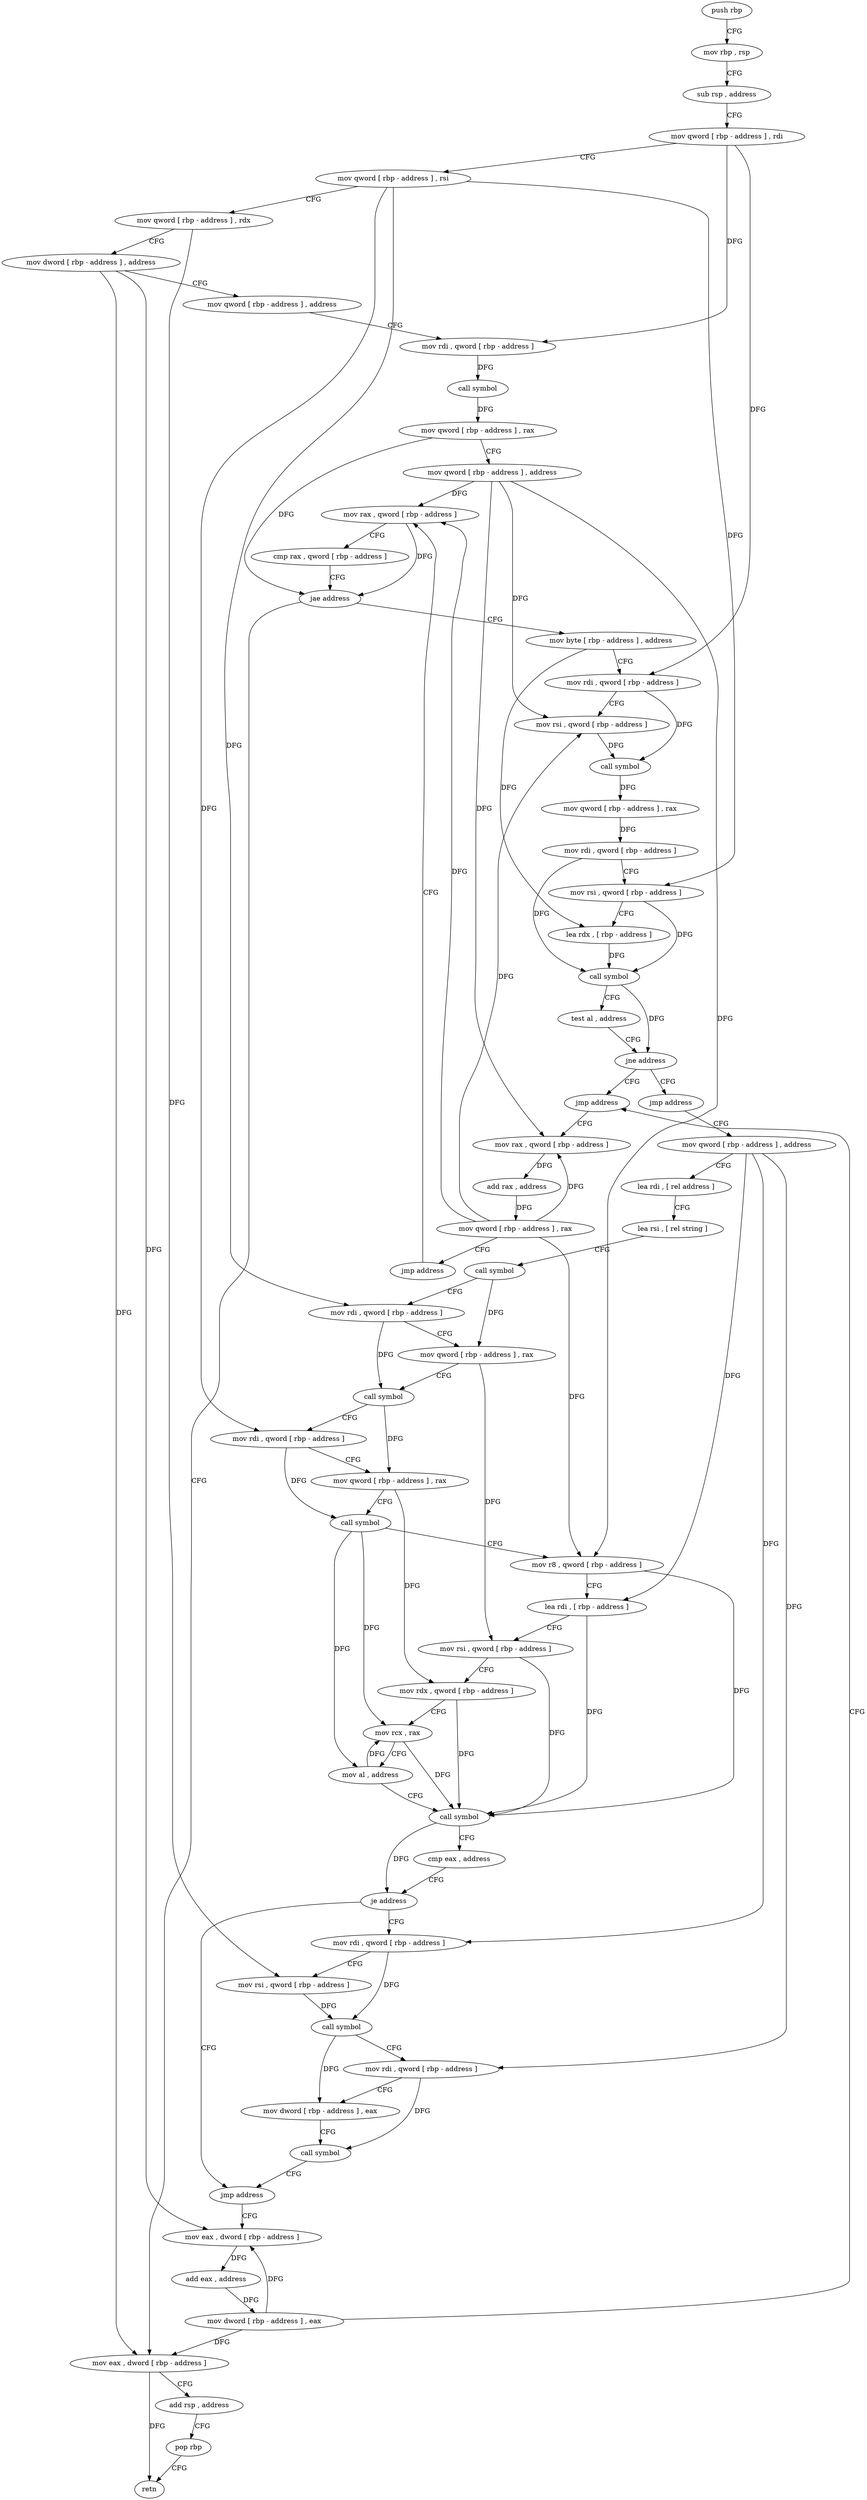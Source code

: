 digraph "func" {
"134176" [label = "push rbp" ]
"134177" [label = "mov rbp , rsp" ]
"134180" [label = "sub rsp , address" ]
"134184" [label = "mov qword [ rbp - address ] , rdi" ]
"134188" [label = "mov qword [ rbp - address ] , rsi" ]
"134192" [label = "mov qword [ rbp - address ] , rdx" ]
"134196" [label = "mov dword [ rbp - address ] , address" ]
"134203" [label = "mov qword [ rbp - address ] , address" ]
"134211" [label = "mov rdi , qword [ rbp - address ]" ]
"134215" [label = "call symbol" ]
"134220" [label = "mov qword [ rbp - address ] , rax" ]
"134224" [label = "mov qword [ rbp - address ] , address" ]
"134232" [label = "mov rax , qword [ rbp - address ]" ]
"134448" [label = "mov eax , dword [ rbp - address ]" ]
"134451" [label = "add rsp , address" ]
"134455" [label = "pop rbp" ]
"134456" [label = "retn" ]
"134246" [label = "mov byte [ rbp - address ] , address" ]
"134250" [label = "mov rdi , qword [ rbp - address ]" ]
"134254" [label = "mov rsi , qword [ rbp - address ]" ]
"134258" [label = "call symbol" ]
"134263" [label = "mov qword [ rbp - address ] , rax" ]
"134267" [label = "mov rdi , qword [ rbp - address ]" ]
"134271" [label = "mov rsi , qword [ rbp - address ]" ]
"134275" [label = "lea rdx , [ rbp - address ]" ]
"134279" [label = "call symbol" ]
"134284" [label = "test al , address" ]
"134286" [label = "jne address" ]
"134424" [label = "jmp address" ]
"134292" [label = "jmp address" ]
"134429" [label = "mov rax , qword [ rbp - address ]" ]
"134297" [label = "mov qword [ rbp - address ] , address" ]
"134433" [label = "add rax , address" ]
"134439" [label = "mov qword [ rbp - address ] , rax" ]
"134443" [label = "jmp address" ]
"134305" [label = "lea rdi , [ rel address ]" ]
"134312" [label = "lea rsi , [ rel string ]" ]
"134319" [label = "call symbol" ]
"134324" [label = "mov rdi , qword [ rbp - address ]" ]
"134328" [label = "mov qword [ rbp - address ] , rax" ]
"134332" [label = "call symbol" ]
"134337" [label = "mov rdi , qword [ rbp - address ]" ]
"134341" [label = "mov qword [ rbp - address ] , rax" ]
"134345" [label = "call symbol" ]
"134350" [label = "mov r8 , qword [ rbp - address ]" ]
"134354" [label = "lea rdi , [ rbp - address ]" ]
"134358" [label = "mov rsi , qword [ rbp - address ]" ]
"134362" [label = "mov rdx , qword [ rbp - address ]" ]
"134366" [label = "mov rcx , rax" ]
"134369" [label = "mov al , address" ]
"134371" [label = "call symbol" ]
"134376" [label = "cmp eax , address" ]
"134379" [label = "je address" ]
"134410" [label = "jmp address" ]
"134385" [label = "mov rdi , qword [ rbp - address ]" ]
"134236" [label = "cmp rax , qword [ rbp - address ]" ]
"134240" [label = "jae address" ]
"134415" [label = "mov eax , dword [ rbp - address ]" ]
"134389" [label = "mov rsi , qword [ rbp - address ]" ]
"134393" [label = "call symbol" ]
"134398" [label = "mov rdi , qword [ rbp - address ]" ]
"134402" [label = "mov dword [ rbp - address ] , eax" ]
"134405" [label = "call symbol" ]
"134418" [label = "add eax , address" ]
"134421" [label = "mov dword [ rbp - address ] , eax" ]
"134176" -> "134177" [ label = "CFG" ]
"134177" -> "134180" [ label = "CFG" ]
"134180" -> "134184" [ label = "CFG" ]
"134184" -> "134188" [ label = "CFG" ]
"134184" -> "134211" [ label = "DFG" ]
"134184" -> "134250" [ label = "DFG" ]
"134188" -> "134192" [ label = "CFG" ]
"134188" -> "134271" [ label = "DFG" ]
"134188" -> "134324" [ label = "DFG" ]
"134188" -> "134337" [ label = "DFG" ]
"134192" -> "134196" [ label = "CFG" ]
"134192" -> "134389" [ label = "DFG" ]
"134196" -> "134203" [ label = "CFG" ]
"134196" -> "134448" [ label = "DFG" ]
"134196" -> "134415" [ label = "DFG" ]
"134203" -> "134211" [ label = "CFG" ]
"134211" -> "134215" [ label = "DFG" ]
"134215" -> "134220" [ label = "DFG" ]
"134220" -> "134224" [ label = "CFG" ]
"134220" -> "134240" [ label = "DFG" ]
"134224" -> "134232" [ label = "DFG" ]
"134224" -> "134254" [ label = "DFG" ]
"134224" -> "134429" [ label = "DFG" ]
"134224" -> "134350" [ label = "DFG" ]
"134232" -> "134236" [ label = "CFG" ]
"134232" -> "134240" [ label = "DFG" ]
"134448" -> "134451" [ label = "CFG" ]
"134448" -> "134456" [ label = "DFG" ]
"134451" -> "134455" [ label = "CFG" ]
"134455" -> "134456" [ label = "CFG" ]
"134246" -> "134250" [ label = "CFG" ]
"134246" -> "134275" [ label = "DFG" ]
"134250" -> "134254" [ label = "CFG" ]
"134250" -> "134258" [ label = "DFG" ]
"134254" -> "134258" [ label = "DFG" ]
"134258" -> "134263" [ label = "DFG" ]
"134263" -> "134267" [ label = "DFG" ]
"134267" -> "134271" [ label = "CFG" ]
"134267" -> "134279" [ label = "DFG" ]
"134271" -> "134275" [ label = "CFG" ]
"134271" -> "134279" [ label = "DFG" ]
"134275" -> "134279" [ label = "DFG" ]
"134279" -> "134284" [ label = "CFG" ]
"134279" -> "134286" [ label = "DFG" ]
"134284" -> "134286" [ label = "CFG" ]
"134286" -> "134424" [ label = "CFG" ]
"134286" -> "134292" [ label = "CFG" ]
"134424" -> "134429" [ label = "CFG" ]
"134292" -> "134297" [ label = "CFG" ]
"134429" -> "134433" [ label = "DFG" ]
"134297" -> "134305" [ label = "CFG" ]
"134297" -> "134385" [ label = "DFG" ]
"134297" -> "134398" [ label = "DFG" ]
"134297" -> "134354" [ label = "DFG" ]
"134433" -> "134439" [ label = "DFG" ]
"134439" -> "134443" [ label = "CFG" ]
"134439" -> "134232" [ label = "DFG" ]
"134439" -> "134254" [ label = "DFG" ]
"134439" -> "134429" [ label = "DFG" ]
"134439" -> "134350" [ label = "DFG" ]
"134443" -> "134232" [ label = "CFG" ]
"134305" -> "134312" [ label = "CFG" ]
"134312" -> "134319" [ label = "CFG" ]
"134319" -> "134324" [ label = "CFG" ]
"134319" -> "134328" [ label = "DFG" ]
"134324" -> "134328" [ label = "CFG" ]
"134324" -> "134332" [ label = "DFG" ]
"134328" -> "134332" [ label = "CFG" ]
"134328" -> "134358" [ label = "DFG" ]
"134332" -> "134337" [ label = "CFG" ]
"134332" -> "134341" [ label = "DFG" ]
"134337" -> "134341" [ label = "CFG" ]
"134337" -> "134345" [ label = "DFG" ]
"134341" -> "134345" [ label = "CFG" ]
"134341" -> "134362" [ label = "DFG" ]
"134345" -> "134350" [ label = "CFG" ]
"134345" -> "134366" [ label = "DFG" ]
"134345" -> "134369" [ label = "DFG" ]
"134350" -> "134354" [ label = "CFG" ]
"134350" -> "134371" [ label = "DFG" ]
"134354" -> "134358" [ label = "CFG" ]
"134354" -> "134371" [ label = "DFG" ]
"134358" -> "134362" [ label = "CFG" ]
"134358" -> "134371" [ label = "DFG" ]
"134362" -> "134366" [ label = "CFG" ]
"134362" -> "134371" [ label = "DFG" ]
"134366" -> "134369" [ label = "CFG" ]
"134366" -> "134371" [ label = "DFG" ]
"134369" -> "134371" [ label = "CFG" ]
"134369" -> "134366" [ label = "DFG" ]
"134371" -> "134376" [ label = "CFG" ]
"134371" -> "134379" [ label = "DFG" ]
"134376" -> "134379" [ label = "CFG" ]
"134379" -> "134410" [ label = "CFG" ]
"134379" -> "134385" [ label = "CFG" ]
"134410" -> "134415" [ label = "CFG" ]
"134385" -> "134389" [ label = "CFG" ]
"134385" -> "134393" [ label = "DFG" ]
"134236" -> "134240" [ label = "CFG" ]
"134240" -> "134448" [ label = "CFG" ]
"134240" -> "134246" [ label = "CFG" ]
"134415" -> "134418" [ label = "DFG" ]
"134389" -> "134393" [ label = "DFG" ]
"134393" -> "134398" [ label = "CFG" ]
"134393" -> "134402" [ label = "DFG" ]
"134398" -> "134402" [ label = "CFG" ]
"134398" -> "134405" [ label = "DFG" ]
"134402" -> "134405" [ label = "CFG" ]
"134405" -> "134410" [ label = "CFG" ]
"134418" -> "134421" [ label = "DFG" ]
"134421" -> "134424" [ label = "CFG" ]
"134421" -> "134448" [ label = "DFG" ]
"134421" -> "134415" [ label = "DFG" ]
}
